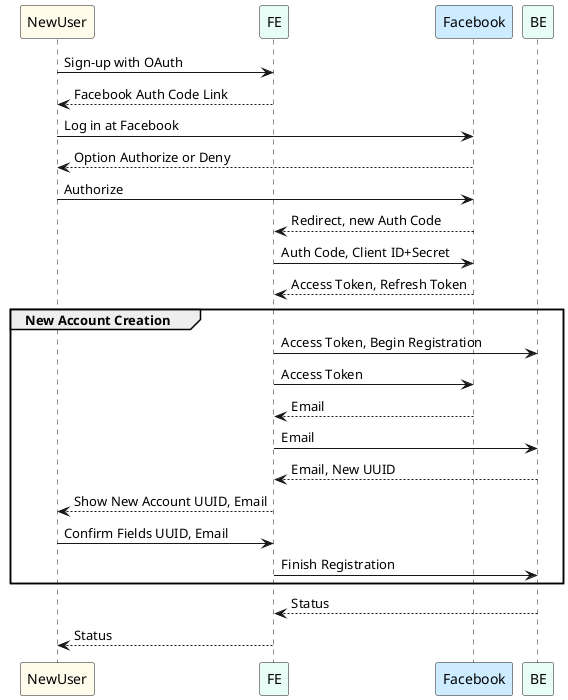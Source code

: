 @startumlparticipant NewUser #FFFCEBparticipant FE      #E8FDF5participant Facebook #CDECFFparticipant BE      #E8FDF5NewUser -> FE: Sign-up with OAuthFE --> NewUser: Facebook Auth Code LinkNewUser -> Facebook: Log in at FacebookFacebook --> NewUser: Option Authorize or DenyNewUser -> Facebook: AuthorizeFacebook --> FE: Redirect, new Auth CodeFE -> Facebook: Auth Code, Client ID+SecretFacebook --> FE: Access Token, Refresh Tokengroup New Account Creation    FE -> BE: Access Token, Begin Registration    FE -> Facebook: Access Token    Facebook --> FE: Email    FE -> BE: Email    BE --> FE: Email, New UUID    FE --> NewUser: Show New Account UUID, Email    NewUser -> FE: Confirm Fields UUID, Email    FE -> BE: Finish RegistrationendBE --> FE: StatusFE --> NewUser: Status@enduml